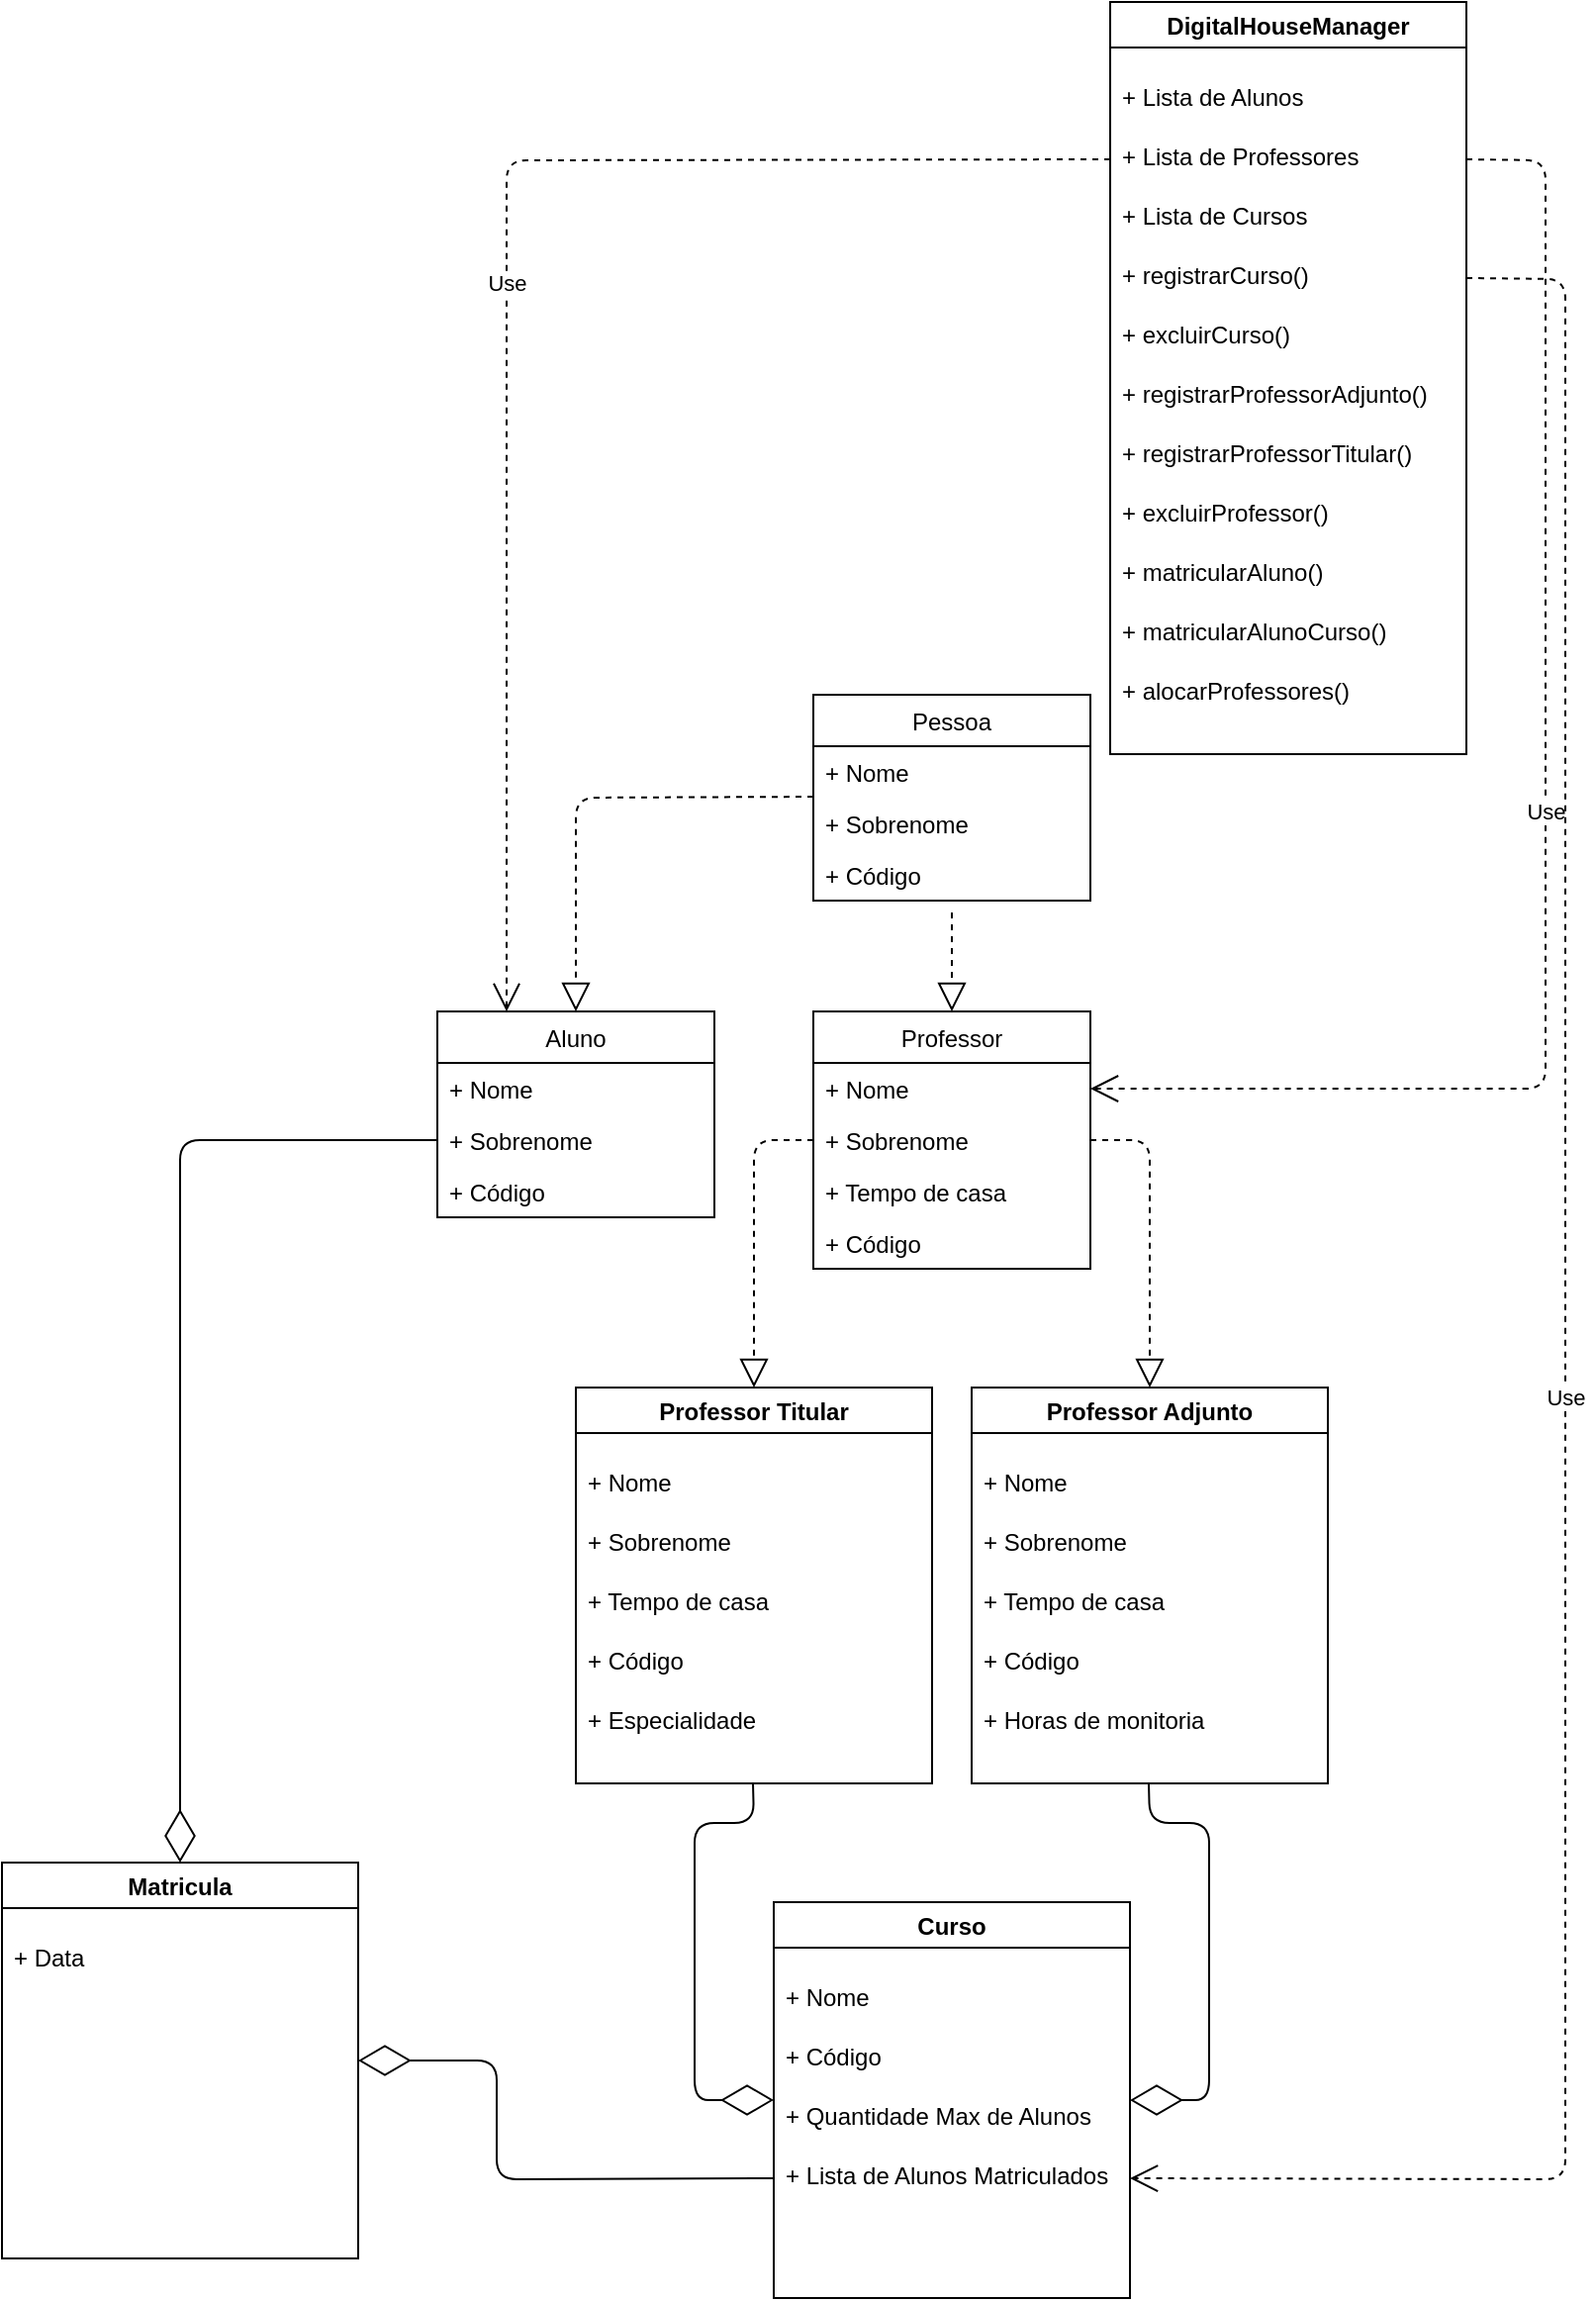 <mxfile version="14.6.6" type="embed" pages="3"><diagram id="CEzgyfS1ZEKbiMNEQ5bn" name="Page-1"><mxGraphModel dx="1148" dy="701" grid="1" gridSize="10" guides="1" tooltips="1" connect="1" arrows="1" fold="1" page="1" pageScale="1" pageWidth="827" pageHeight="1169" math="0" shadow="0"><root><mxCell id="0"/><mxCell id="1" parent="0"/><mxCell id="S0CsdJAvT5r21fd5XkQx-24" value="Aluno" style="swimlane;fontStyle=0;childLayout=stackLayout;horizontal=1;startSize=26;fillColor=none;horizontalStack=0;resizeParent=1;resizeParentMax=0;resizeLast=0;collapsible=1;marginBottom=0;" parent="1" vertex="1"><mxGeometry x="240" y="510" width="140" height="104" as="geometry"/></mxCell><mxCell id="S0CsdJAvT5r21fd5XkQx-26" value="+ Nome" style="text;strokeColor=none;fillColor=none;align=left;verticalAlign=top;spacingLeft=4;spacingRight=4;overflow=hidden;rotatable=0;points=[[0,0.5],[1,0.5]];portConstraint=eastwest;" parent="S0CsdJAvT5r21fd5XkQx-24" vertex="1"><mxGeometry y="26" width="140" height="26" as="geometry"/></mxCell><mxCell id="S0CsdJAvT5r21fd5XkQx-25" value="+ Sobrenome" style="text;strokeColor=none;fillColor=none;align=left;verticalAlign=top;spacingLeft=4;spacingRight=4;overflow=hidden;rotatable=0;points=[[0,0.5],[1,0.5]];portConstraint=eastwest;" parent="S0CsdJAvT5r21fd5XkQx-24" vertex="1"><mxGeometry y="52" width="140" height="26" as="geometry"/></mxCell><mxCell id="S0CsdJAvT5r21fd5XkQx-27" value="+ Código" style="text;strokeColor=none;fillColor=none;align=left;verticalAlign=top;spacingLeft=4;spacingRight=4;overflow=hidden;rotatable=0;points=[[0,0.5],[1,0.5]];portConstraint=eastwest;" parent="S0CsdJAvT5r21fd5XkQx-24" vertex="1"><mxGeometry y="78" width="140" height="26" as="geometry"/></mxCell><mxCell id="mtN1036-0Aml82Bo_X0W-26" value="Professor" style="swimlane;fontStyle=0;childLayout=stackLayout;horizontal=1;startSize=26;fillColor=none;horizontalStack=0;resizeParent=1;resizeParentMax=0;resizeLast=0;collapsible=1;marginBottom=0;" parent="1" vertex="1"><mxGeometry x="430" y="510" width="140" height="130" as="geometry"/></mxCell><mxCell id="mtN1036-0Aml82Bo_X0W-27" value="+ Nome" style="text;strokeColor=none;fillColor=none;align=left;verticalAlign=top;spacingLeft=4;spacingRight=4;overflow=hidden;rotatable=0;points=[[0,0.5],[1,0.5]];portConstraint=eastwest;" parent="mtN1036-0Aml82Bo_X0W-26" vertex="1"><mxGeometry y="26" width="140" height="26" as="geometry"/></mxCell><mxCell id="mtN1036-0Aml82Bo_X0W-28" value="+ Sobrenome" style="text;strokeColor=none;fillColor=none;align=left;verticalAlign=top;spacingLeft=4;spacingRight=4;overflow=hidden;rotatable=0;points=[[0,0.5],[1,0.5]];portConstraint=eastwest;" parent="mtN1036-0Aml82Bo_X0W-26" vertex="1"><mxGeometry y="52" width="140" height="26" as="geometry"/></mxCell><mxCell id="mtN1036-0Aml82Bo_X0W-29" value="+ Tempo de casa" style="text;fillColor=none;align=left;verticalAlign=top;spacingLeft=4;spacingRight=4;overflow=hidden;rotatable=0;points=[[0,0.5],[1,0.5]];portConstraint=eastwest;" parent="mtN1036-0Aml82Bo_X0W-26" vertex="1"><mxGeometry y="78" width="140" height="26" as="geometry"/></mxCell><mxCell id="mtN1036-0Aml82Bo_X0W-32" value="+ Código" style="text;strokeColor=none;fillColor=none;align=left;verticalAlign=top;spacingLeft=4;spacingRight=4;overflow=hidden;rotatable=0;points=[[0,0.5],[1,0.5]];portConstraint=eastwest;" parent="mtN1036-0Aml82Bo_X0W-26" vertex="1"><mxGeometry y="104" width="140" height="26" as="geometry"/></mxCell><mxCell id="mtN1036-0Aml82Bo_X0W-34" value="Pessoa" style="swimlane;fontStyle=0;childLayout=stackLayout;horizontal=1;startSize=26;fillColor=none;horizontalStack=0;resizeParent=1;resizeParentMax=0;resizeLast=0;collapsible=1;marginBottom=0;" parent="1" vertex="1"><mxGeometry x="430" y="350" width="140" height="104" as="geometry"/></mxCell><mxCell id="mtN1036-0Aml82Bo_X0W-35" value="+ Nome" style="text;strokeColor=none;fillColor=none;align=left;verticalAlign=top;spacingLeft=4;spacingRight=4;overflow=hidden;rotatable=0;points=[[0,0.5],[1,0.5]];portConstraint=eastwest;" parent="mtN1036-0Aml82Bo_X0W-34" vertex="1"><mxGeometry y="26" width="140" height="26" as="geometry"/></mxCell><mxCell id="mtN1036-0Aml82Bo_X0W-36" value="+ Sobrenome" style="text;strokeColor=none;fillColor=none;align=left;verticalAlign=top;spacingLeft=4;spacingRight=4;overflow=hidden;rotatable=0;points=[[0,0.5],[1,0.5]];portConstraint=eastwest;" parent="mtN1036-0Aml82Bo_X0W-34" vertex="1"><mxGeometry y="52" width="140" height="26" as="geometry"/></mxCell><mxCell id="mtN1036-0Aml82Bo_X0W-37" value="+ Código" style="text;strokeColor=none;fillColor=none;align=left;verticalAlign=top;spacingLeft=4;spacingRight=4;overflow=hidden;rotatable=0;points=[[0,0.5],[1,0.5]];portConstraint=eastwest;" parent="mtN1036-0Aml82Bo_X0W-34" vertex="1"><mxGeometry y="78" width="140" height="26" as="geometry"/></mxCell><mxCell id="mtN1036-0Aml82Bo_X0W-38" value="" style="endArrow=block;dashed=1;endFill=0;endSize=12;html=1;entryX=0.5;entryY=0;entryDx=0;entryDy=0;strokeWidth=1;rounded=1;shadow=0;sketch=0;jumpStyle=none;" parent="1" target="mtN1036-0Aml82Bo_X0W-26" edge="1"><mxGeometry width="160" relative="1" as="geometry"><mxPoint x="500" y="460" as="sourcePoint"/><mxPoint x="600" y="470" as="targetPoint"/></mxGeometry></mxCell><mxCell id="mtN1036-0Aml82Bo_X0W-39" value="" style="endArrow=block;dashed=1;endFill=0;endSize=12;html=1;shadow=0;strokeWidth=1;entryX=0.5;entryY=0;entryDx=0;entryDy=0;" parent="1" target="S0CsdJAvT5r21fd5XkQx-24" edge="1"><mxGeometry width="160" relative="1" as="geometry"><mxPoint x="430" y="401.5" as="sourcePoint"/><mxPoint x="220" y="402" as="targetPoint"/><Array as="points"><mxPoint x="310" y="402"/></Array></mxGeometry></mxCell><mxCell id="oIrv9wTdibyzk0VPh0hq-39" value="Professor Titular" style="swimlane;startSize=23;" parent="1" vertex="1"><mxGeometry x="310" y="700" width="180" height="200" as="geometry"/></mxCell><mxCell id="oIrv9wTdibyzk0VPh0hq-24" value="+ Nome" style="text;strokeColor=none;fillColor=none;align=left;verticalAlign=top;spacingLeft=4;spacingRight=4;overflow=hidden;rotatable=0;points=[[0,0.5],[1,0.5]];portConstraint=eastwest;" parent="oIrv9wTdibyzk0VPh0hq-39" vertex="1"><mxGeometry y="34.5" width="200" height="30" as="geometry"/></mxCell><mxCell id="oIrv9wTdibyzk0VPh0hq-41" value="+ Sobrenome" style="text;strokeColor=none;fillColor=none;align=left;verticalAlign=top;spacingLeft=4;spacingRight=4;overflow=hidden;rotatable=0;points=[[0,0.5],[1,0.5]];portConstraint=eastwest;" parent="oIrv9wTdibyzk0VPh0hq-39" vertex="1"><mxGeometry y="64.5" width="200" height="30" as="geometry"/></mxCell><mxCell id="oIrv9wTdibyzk0VPh0hq-42" value="+ Tempo de casa" style="text;strokeColor=none;fillColor=none;align=left;verticalAlign=top;spacingLeft=4;spacingRight=4;overflow=hidden;rotatable=0;points=[[0,0.5],[1,0.5]];portConstraint=eastwest;" parent="oIrv9wTdibyzk0VPh0hq-39" vertex="1"><mxGeometry y="94.5" width="200" height="30" as="geometry"/></mxCell><mxCell id="oIrv9wTdibyzk0VPh0hq-43" value="+ Código" style="text;strokeColor=none;fillColor=none;align=left;verticalAlign=top;spacingLeft=4;spacingRight=4;overflow=hidden;rotatable=0;points=[[0,0.5],[1,0.5]];portConstraint=eastwest;" parent="oIrv9wTdibyzk0VPh0hq-39" vertex="1"><mxGeometry y="124.5" width="200" height="30" as="geometry"/></mxCell><mxCell id="oIrv9wTdibyzk0VPh0hq-44" value="+ Especialidade" style="text;strokeColor=none;fillColor=none;align=left;verticalAlign=top;spacingLeft=4;spacingRight=4;overflow=hidden;rotatable=0;points=[[0,0.5],[1,0.5]];portConstraint=eastwest;" parent="oIrv9wTdibyzk0VPh0hq-39" vertex="1"><mxGeometry y="154.5" width="200" height="30" as="geometry"/></mxCell><mxCell id="oIrv9wTdibyzk0VPh0hq-45" value="Professor Adjunto" style="swimlane;startSize=23;" parent="1" vertex="1"><mxGeometry x="510" y="700" width="180" height="200" as="geometry"/></mxCell><mxCell id="oIrv9wTdibyzk0VPh0hq-46" value="+ Nome" style="text;strokeColor=none;fillColor=none;align=left;verticalAlign=top;spacingLeft=4;spacingRight=4;overflow=hidden;rotatable=0;points=[[0,0.5],[1,0.5]];portConstraint=eastwest;" parent="oIrv9wTdibyzk0VPh0hq-45" vertex="1"><mxGeometry y="34.5" width="200" height="30" as="geometry"/></mxCell><mxCell id="oIrv9wTdibyzk0VPh0hq-47" value="+ Sobrenome" style="text;strokeColor=none;fillColor=none;align=left;verticalAlign=top;spacingLeft=4;spacingRight=4;overflow=hidden;rotatable=0;points=[[0,0.5],[1,0.5]];portConstraint=eastwest;" parent="oIrv9wTdibyzk0VPh0hq-45" vertex="1"><mxGeometry y="64.5" width="200" height="30" as="geometry"/></mxCell><mxCell id="oIrv9wTdibyzk0VPh0hq-48" value="+ Tempo de casa" style="text;strokeColor=none;fillColor=none;align=left;verticalAlign=top;spacingLeft=4;spacingRight=4;overflow=hidden;rotatable=0;points=[[0,0.5],[1,0.5]];portConstraint=eastwest;" parent="oIrv9wTdibyzk0VPh0hq-45" vertex="1"><mxGeometry y="94.5" width="200" height="30" as="geometry"/></mxCell><mxCell id="oIrv9wTdibyzk0VPh0hq-49" value="+ Código" style="text;strokeColor=none;fillColor=none;align=left;verticalAlign=top;spacingLeft=4;spacingRight=4;overflow=hidden;rotatable=0;points=[[0,0.5],[1,0.5]];portConstraint=eastwest;" parent="oIrv9wTdibyzk0VPh0hq-45" vertex="1"><mxGeometry y="124.5" width="200" height="30" as="geometry"/></mxCell><mxCell id="oIrv9wTdibyzk0VPh0hq-50" value="+ Horas de monitoria" style="text;strokeColor=none;fillColor=none;align=left;verticalAlign=top;spacingLeft=4;spacingRight=4;overflow=hidden;rotatable=0;points=[[0,0.5],[1,0.5]];portConstraint=eastwest;" parent="oIrv9wTdibyzk0VPh0hq-45" vertex="1"><mxGeometry y="154.5" width="200" height="30" as="geometry"/></mxCell><mxCell id="oIrv9wTdibyzk0VPh0hq-51" value="" style="endArrow=block;dashed=1;endFill=0;endSize=12;html=1;entryX=0.5;entryY=0;entryDx=0;entryDy=0;exitX=1;exitY=0.5;exitDx=0;exitDy=0;" parent="1" source="mtN1036-0Aml82Bo_X0W-28" target="oIrv9wTdibyzk0VPh0hq-45" edge="1"><mxGeometry width="160" relative="1" as="geometry"><mxPoint x="570" y="580" as="sourcePoint"/><mxPoint x="730" y="580" as="targetPoint"/><Array as="points"><mxPoint x="600" y="575"/></Array></mxGeometry></mxCell><mxCell id="oIrv9wTdibyzk0VPh0hq-53" value="" style="endArrow=block;dashed=1;endFill=0;endSize=12;html=1;entryX=0.5;entryY=0;entryDx=0;entryDy=0;exitX=0;exitY=0.5;exitDx=0;exitDy=0;" parent="1" source="mtN1036-0Aml82Bo_X0W-28" target="oIrv9wTdibyzk0VPh0hq-39" edge="1"><mxGeometry width="160" relative="1" as="geometry"><mxPoint x="399.76" y="584" as="sourcePoint"/><mxPoint x="399.76" y="614" as="targetPoint"/><Array as="points"><mxPoint x="400" y="575"/></Array></mxGeometry></mxCell><mxCell id="oIrv9wTdibyzk0VPh0hq-66" value="" style="endArrow=diamondThin;endFill=0;endSize=24;html=1;strokeWidth=1;" parent="1" edge="1"><mxGeometry width="160" relative="1" as="geometry"><mxPoint x="599.5" y="900" as="sourcePoint"/><mxPoint x="590" y="1060" as="targetPoint"/><Array as="points"><mxPoint x="600" y="920"/><mxPoint x="630" y="920"/><mxPoint x="630" y="1060"/></Array></mxGeometry></mxCell><mxCell id="oIrv9wTdibyzk0VPh0hq-67" value="" style="endArrow=diamondThin;endFill=0;endSize=24;html=1;strokeWidth=1;" parent="1" edge="1"><mxGeometry width="160" relative="1" as="geometry"><mxPoint x="399.5" y="900" as="sourcePoint"/><mxPoint x="410" y="1060" as="targetPoint"/><Array as="points"><mxPoint x="400" y="920"/><mxPoint x="370" y="920"/><mxPoint x="370" y="1060"/></Array></mxGeometry></mxCell><mxCell id="k4V3ihr_i5Y-Pjru0V6B-3" value="Curso" style="swimlane;startSize=23;" parent="1" vertex="1"><mxGeometry x="410" y="960" width="180" height="200" as="geometry"/></mxCell><mxCell id="k4V3ihr_i5Y-Pjru0V6B-4" value="+ Nome" style="text;strokeColor=none;fillColor=none;align=left;verticalAlign=top;spacingLeft=4;spacingRight=4;overflow=hidden;rotatable=0;points=[[0,0.5],[1,0.5]];portConstraint=eastwest;" parent="k4V3ihr_i5Y-Pjru0V6B-3" vertex="1"><mxGeometry y="34.5" width="180" height="30" as="geometry"/></mxCell><mxCell id="k4V3ihr_i5Y-Pjru0V6B-5" value="+ Código" style="text;strokeColor=none;fillColor=none;align=left;verticalAlign=top;spacingLeft=4;spacingRight=4;overflow=hidden;rotatable=0;points=[[0,0.5],[1,0.5]];portConstraint=eastwest;" parent="k4V3ihr_i5Y-Pjru0V6B-3" vertex="1"><mxGeometry y="64.5" width="180" height="30" as="geometry"/></mxCell><mxCell id="k4V3ihr_i5Y-Pjru0V6B-6" value="+ Quantidade Max de Alunos" style="text;strokeColor=none;fillColor=none;align=left;verticalAlign=top;spacingLeft=4;spacingRight=4;overflow=hidden;rotatable=0;points=[[0,0.5],[1,0.5]];portConstraint=eastwest;" parent="k4V3ihr_i5Y-Pjru0V6B-3" vertex="1"><mxGeometry y="94.5" width="180" height="30" as="geometry"/></mxCell><mxCell id="k4V3ihr_i5Y-Pjru0V6B-7" value="+ Lista de Alunos Matriculados" style="text;strokeColor=none;fillColor=none;align=left;verticalAlign=top;spacingLeft=4;spacingRight=4;overflow=hidden;rotatable=0;points=[[0,0.5],[1,0.5]];portConstraint=eastwest;" parent="k4V3ihr_i5Y-Pjru0V6B-3" vertex="1"><mxGeometry y="124.5" width="180" height="30" as="geometry"/></mxCell><mxCell id="2" value="Matricula" style="swimlane;startSize=23;" parent="1" vertex="1"><mxGeometry x="20" y="940" width="180" height="200" as="geometry"/></mxCell><mxCell id="3" value="+ Data" style="text;strokeColor=none;fillColor=none;align=left;verticalAlign=top;spacingLeft=4;spacingRight=4;overflow=hidden;rotatable=0;points=[[0,0.5],[1,0.5]];portConstraint=eastwest;" parent="2" vertex="1"><mxGeometry y="34.5" width="180" height="30" as="geometry"/></mxCell><mxCell id="10" value="" style="endArrow=diamondThin;endFill=0;endSize=24;html=1;entryX=0.5;entryY=0;entryDx=0;entryDy=0;exitX=0;exitY=0.5;exitDx=0;exitDy=0;" parent="1" source="S0CsdJAvT5r21fd5XkQx-25" target="2" edge="1"><mxGeometry width="160" relative="1" as="geometry"><mxPoint x="50" y="574.5" as="sourcePoint"/><mxPoint x="210" y="574.5" as="targetPoint"/><Array as="points"><mxPoint x="110" y="575"/></Array></mxGeometry></mxCell><mxCell id="11" value="" style="endArrow=diamondThin;endFill=0;endSize=24;html=1;entryX=1;entryY=0.5;entryDx=0;entryDy=0;exitX=0;exitY=0.5;exitDx=0;exitDy=0;" parent="1" source="k4V3ihr_i5Y-Pjru0V6B-7" target="2" edge="1"><mxGeometry width="160" relative="1" as="geometry"><mxPoint x="330" y="660" as="sourcePoint"/><mxPoint x="190" y="785" as="targetPoint"/><Array as="points"><mxPoint x="270" y="1100"/><mxPoint x="270" y="1040"/></Array></mxGeometry></mxCell><mxCell id="12" value="DigitalHouseManager" style="swimlane;startSize=23;" parent="1" vertex="1"><mxGeometry x="580" width="180" height="380" as="geometry"/></mxCell><mxCell id="13" value="+ Lista de Alunos" style="text;strokeColor=none;fillColor=none;align=left;verticalAlign=top;spacingLeft=4;spacingRight=4;overflow=hidden;rotatable=0;points=[[0,0.5],[1,0.5]];portConstraint=eastwest;" parent="12" vertex="1"><mxGeometry y="34.5" width="180" height="30" as="geometry"/></mxCell><mxCell id="14" value="+ Lista de Professores" style="text;strokeColor=none;fillColor=none;align=left;verticalAlign=top;spacingLeft=4;spacingRight=4;overflow=hidden;rotatable=0;points=[[0,0.5],[1,0.5]];portConstraint=eastwest;" parent="12" vertex="1"><mxGeometry y="64.5" width="180" height="30" as="geometry"/></mxCell><mxCell id="15" value="+ Lista de Cursos" style="text;strokeColor=none;fillColor=none;align=left;verticalAlign=top;spacingLeft=4;spacingRight=4;overflow=hidden;rotatable=0;points=[[0,0.5],[1,0.5]];portConstraint=eastwest;" parent="12" vertex="1"><mxGeometry y="94.5" width="180" height="30" as="geometry"/></mxCell><mxCell id="21" value="+ registrarCurso()" style="text;strokeColor=none;fillColor=none;align=left;verticalAlign=top;spacingLeft=4;spacingRight=4;overflow=hidden;rotatable=0;points=[[0,0.5],[1,0.5]];portConstraint=eastwest;" vertex="1" parent="12"><mxGeometry y="124.5" width="180" height="30" as="geometry"/></mxCell><mxCell id="22" value="+ excluirCurso()" style="text;strokeColor=none;fillColor=none;align=left;verticalAlign=top;spacingLeft=4;spacingRight=4;overflow=hidden;rotatable=0;points=[[0,0.5],[1,0.5]];portConstraint=eastwest;" vertex="1" parent="12"><mxGeometry y="154.5" width="180" height="30" as="geometry"/></mxCell><mxCell id="23" value="+ registrarProfessorAdjunto()" style="text;strokeColor=none;fillColor=none;align=left;verticalAlign=top;spacingLeft=4;spacingRight=4;overflow=hidden;rotatable=0;points=[[0,0.5],[1,0.5]];portConstraint=eastwest;" vertex="1" parent="12"><mxGeometry y="184.5" width="180" height="30" as="geometry"/></mxCell><mxCell id="24" value="+ registrarProfessorTitular()" style="text;strokeColor=none;fillColor=none;align=left;verticalAlign=top;spacingLeft=4;spacingRight=4;overflow=hidden;rotatable=0;points=[[0,0.5],[1,0.5]];portConstraint=eastwest;" vertex="1" parent="12"><mxGeometry y="214.5" width="180" height="30" as="geometry"/></mxCell><mxCell id="25" value="+ excluirProfessor()" style="text;strokeColor=none;fillColor=none;align=left;verticalAlign=top;spacingLeft=4;spacingRight=4;overflow=hidden;rotatable=0;points=[[0,0.5],[1,0.5]];portConstraint=eastwest;" vertex="1" parent="12"><mxGeometry y="244.5" width="180" height="30" as="geometry"/></mxCell><mxCell id="26" value="+ matricularAluno()" style="text;strokeColor=none;fillColor=none;align=left;verticalAlign=top;spacingLeft=4;spacingRight=4;overflow=hidden;rotatable=0;points=[[0,0.5],[1,0.5]];portConstraint=eastwest;" vertex="1" parent="12"><mxGeometry y="274.5" width="180" height="30" as="geometry"/></mxCell><mxCell id="27" value="+ matricularAlunoCurso()" style="text;strokeColor=none;fillColor=none;align=left;verticalAlign=top;spacingLeft=4;spacingRight=4;overflow=hidden;rotatable=0;points=[[0,0.5],[1,0.5]];portConstraint=eastwest;" vertex="1" parent="12"><mxGeometry y="304.5" width="180" height="30" as="geometry"/></mxCell><mxCell id="28" value="+ alocarProfessores()" style="text;strokeColor=none;fillColor=none;align=left;verticalAlign=top;spacingLeft=4;spacingRight=4;overflow=hidden;rotatable=0;points=[[0,0.5],[1,0.5]];portConstraint=eastwest;" vertex="1" parent="12"><mxGeometry y="334.5" width="180" height="30" as="geometry"/></mxCell><mxCell id="18" value="Use" style="endArrow=open;endSize=12;dashed=1;html=1;entryX=0.25;entryY=0;entryDx=0;entryDy=0;exitX=0;exitY=0.5;exitDx=0;exitDy=0;" parent="1" source="14" target="S0CsdJAvT5r21fd5XkQx-24" edge="1"><mxGeometry width="160" relative="1" as="geometry"><mxPoint x="300" y="120" as="sourcePoint"/><mxPoint x="460" y="120" as="targetPoint"/><Array as="points"><mxPoint x="275" y="80"/></Array></mxGeometry></mxCell><mxCell id="19" value="Use" style="endArrow=open;endSize=12;dashed=1;html=1;exitX=1;exitY=0.5;exitDx=0;exitDy=0;entryX=1;entryY=0.5;entryDx=0;entryDy=0;" parent="1" source="14" target="mtN1036-0Aml82Bo_X0W-27" edge="1"><mxGeometry width="160" relative="1" as="geometry"><mxPoint x="760" y="120" as="sourcePoint"/><mxPoint x="880" y="120" as="targetPoint"/><Array as="points"><mxPoint x="800" y="80"/><mxPoint x="800" y="549"/></Array></mxGeometry></mxCell><mxCell id="20" value="Use" style="endArrow=open;endSize=12;dashed=1;html=1;exitX=1;exitY=0.5;exitDx=0;exitDy=0;entryX=1;entryY=0.5;entryDx=0;entryDy=0;" parent="1" target="k4V3ihr_i5Y-Pjru0V6B-7" edge="1" source="21"><mxGeometry width="160" relative="1" as="geometry"><mxPoint x="700" y="160" as="sourcePoint"/><mxPoint x="570" y="559.5" as="targetPoint"/><Array as="points"><mxPoint x="810" y="140"/><mxPoint x="810" y="1100"/></Array></mxGeometry></mxCell></root></mxGraphModel></diagram><diagram id="fzf1Q0286Iwjel0q1VAe" name="Page-2"><mxGraphModel dx="981" dy="526" grid="1" gridSize="10" guides="1" tooltips="1" connect="1" arrows="1" fold="1" page="1" pageScale="1" pageWidth="827" pageHeight="1169" math="0" shadow="0"><root><mxCell id="bYKJvCfBuwUYdbz-hcBb-0"/><mxCell id="bYKJvCfBuwUYdbz-hcBb-1" parent="bYKJvCfBuwUYdbz-hcBb-0"/><mxCell id="bYKJvCfBuwUYdbz-hcBb-2" value="Mamífero" style="swimlane;fontStyle=0;childLayout=stackLayout;horizontal=1;startSize=26;fillColor=none;horizontalStack=0;resizeParent=1;resizeParentMax=0;resizeLast=0;collapsible=1;marginBottom=0;strokeColor=#000000;" vertex="1" parent="bYKJvCfBuwUYdbz-hcBb-1"><mxGeometry x="350" width="140" height="190" as="geometry"/></mxCell><mxCell id="bYKJvCfBuwUYdbz-hcBb-3" value="+ Glândulas mamarias" style="text;strokeColor=none;fillColor=none;align=left;verticalAlign=top;spacingLeft=4;spacingRight=4;overflow=hidden;rotatable=0;points=[[0,0.5],[1,0.5]];portConstraint=eastwest;" vertex="1" parent="bYKJvCfBuwUYdbz-hcBb-2"><mxGeometry y="26" width="140" height="26" as="geometry"/></mxCell><mxCell id="bYKJvCfBuwUYdbz-hcBb-4" value="+ Corpo com pelos" style="text;strokeColor=none;fillColor=none;align=left;verticalAlign=top;spacingLeft=4;spacingRight=4;overflow=hidden;rotatable=0;points=[[0,0.5],[1,0.5]];portConstraint=eastwest;" vertex="1" parent="bYKJvCfBuwUYdbz-hcBb-2"><mxGeometry y="52" width="140" height="26" as="geometry"/></mxCell><mxCell id="bYKJvCfBuwUYdbz-hcBb-5" value="+ Correr" style="text;strokeColor=none;fillColor=none;align=left;verticalAlign=top;spacingLeft=4;spacingRight=4;overflow=hidden;rotatable=0;points=[[0,0.5],[1,0.5]];portConstraint=eastwest;" vertex="1" parent="bYKJvCfBuwUYdbz-hcBb-2"><mxGeometry y="78" width="140" height="26" as="geometry"/></mxCell><mxCell id="oJP6TJ0Ua6mEwM99TovI-13" value="Classname" style="swimlane;fontStyle=1;align=center;verticalAlign=top;childLayout=stackLayout;horizontal=1;startSize=26;horizontalStack=0;resizeParent=1;resizeParentMax=0;resizeLast=0;collapsible=1;marginBottom=0;strokeColor=#000000;" vertex="1" parent="bYKJvCfBuwUYdbz-hcBb-2"><mxGeometry y="104" width="140" height="86" as="geometry"/></mxCell><mxCell id="oJP6TJ0Ua6mEwM99TovI-14" value="+ field: type" style="text;strokeColor=none;fillColor=none;align=left;verticalAlign=top;spacingLeft=4;spacingRight=4;overflow=hidden;rotatable=0;points=[[0,0.5],[1,0.5]];portConstraint=eastwest;" vertex="1" parent="oJP6TJ0Ua6mEwM99TovI-13"><mxGeometry y="26" width="140" height="26" as="geometry"/></mxCell><mxCell id="oJP6TJ0Ua6mEwM99TovI-15" value="" style="line;strokeWidth=1;fillColor=none;align=left;verticalAlign=middle;spacingTop=-1;spacingLeft=3;spacingRight=3;rotatable=0;labelPosition=right;points=[];portConstraint=eastwest;" vertex="1" parent="oJP6TJ0Ua6mEwM99TovI-13"><mxGeometry y="52" width="140" height="8" as="geometry"/></mxCell><mxCell id="oJP6TJ0Ua6mEwM99TovI-16" value="+ method(type): type" style="text;strokeColor=none;fillColor=none;align=left;verticalAlign=top;spacingLeft=4;spacingRight=4;overflow=hidden;rotatable=0;points=[[0,0.5],[1,0.5]];portConstraint=eastwest;" vertex="1" parent="oJP6TJ0Ua6mEwM99TovI-13"><mxGeometry y="60" width="140" height="26" as="geometry"/></mxCell><mxCell id="oJP6TJ0Ua6mEwM99TovI-0" value="Cachorro" style="swimlane;fontStyle=1;align=center;verticalAlign=top;childLayout=stackLayout;horizontal=1;startSize=26;horizontalStack=0;resizeParent=1;resizeParentMax=0;resizeLast=0;collapsible=1;marginBottom=0;strokeColor=#000000;" vertex="1" parent="bYKJvCfBuwUYdbz-hcBb-1"><mxGeometry x="80" y="200" width="160" height="86" as="geometry"/></mxCell><mxCell id="oJP6TJ0Ua6mEwM99TovI-1" value="+ field: type" style="text;strokeColor=none;fillColor=none;align=left;verticalAlign=top;spacingLeft=4;spacingRight=4;overflow=hidden;rotatable=0;points=[[0,0.5],[1,0.5]];portConstraint=eastwest;" vertex="1" parent="oJP6TJ0Ua6mEwM99TovI-0"><mxGeometry y="26" width="160" height="26" as="geometry"/></mxCell><mxCell id="oJP6TJ0Ua6mEwM99TovI-2" value="" style="line;strokeWidth=1;fillColor=none;align=left;verticalAlign=middle;spacingTop=-1;spacingLeft=3;spacingRight=3;rotatable=0;labelPosition=right;points=[];portConstraint=eastwest;" vertex="1" parent="oJP6TJ0Ua6mEwM99TovI-0"><mxGeometry y="52" width="160" height="8" as="geometry"/></mxCell><mxCell id="oJP6TJ0Ua6mEwM99TovI-3" value="+ method(type): type" style="text;strokeColor=none;fillColor=none;align=left;verticalAlign=top;spacingLeft=4;spacingRight=4;overflow=hidden;rotatable=0;points=[[0,0.5],[1,0.5]];portConstraint=eastwest;" vertex="1" parent="oJP6TJ0Ua6mEwM99TovI-0"><mxGeometry y="60" width="160" height="26" as="geometry"/></mxCell><mxCell id="oJP6TJ0Ua6mEwM99TovI-4" value="Gato" style="swimlane;fontStyle=1;align=center;verticalAlign=top;childLayout=stackLayout;horizontal=1;startSize=26;horizontalStack=0;resizeParent=1;resizeParentMax=0;resizeLast=0;collapsible=1;marginBottom=0;strokeColor=#000000;" vertex="1" parent="bYKJvCfBuwUYdbz-hcBb-1"><mxGeometry x="340" y="200" width="160" height="86" as="geometry"/></mxCell><mxCell id="oJP6TJ0Ua6mEwM99TovI-5" value="+ field: type" style="text;strokeColor=none;fillColor=none;align=left;verticalAlign=top;spacingLeft=4;spacingRight=4;overflow=hidden;rotatable=0;points=[[0,0.5],[1,0.5]];portConstraint=eastwest;" vertex="1" parent="oJP6TJ0Ua6mEwM99TovI-4"><mxGeometry y="26" width="160" height="26" as="geometry"/></mxCell><mxCell id="oJP6TJ0Ua6mEwM99TovI-6" value="" style="line;strokeWidth=1;fillColor=none;align=left;verticalAlign=middle;spacingTop=-1;spacingLeft=3;spacingRight=3;rotatable=0;labelPosition=right;points=[];portConstraint=eastwest;" vertex="1" parent="oJP6TJ0Ua6mEwM99TovI-4"><mxGeometry y="52" width="160" height="8" as="geometry"/></mxCell><mxCell id="oJP6TJ0Ua6mEwM99TovI-7" value="+ method(type): type" style="text;strokeColor=none;fillColor=none;align=left;verticalAlign=top;spacingLeft=4;spacingRight=4;overflow=hidden;rotatable=0;points=[[0,0.5],[1,0.5]];portConstraint=eastwest;" vertex="1" parent="oJP6TJ0Ua6mEwM99TovI-4"><mxGeometry y="60" width="160" height="26" as="geometry"/></mxCell><mxCell id="oJP6TJ0Ua6mEwM99TovI-8" value="Ser Humano" style="swimlane;fontStyle=1;align=center;verticalAlign=top;childLayout=stackLayout;horizontal=1;startSize=26;horizontalStack=0;resizeParent=1;resizeParentMax=0;resizeLast=0;collapsible=1;marginBottom=0;strokeColor=#000000;" vertex="1" parent="bYKJvCfBuwUYdbz-hcBb-1"><mxGeometry x="620" y="200" width="160" height="86" as="geometry"/></mxCell><mxCell id="oJP6TJ0Ua6mEwM99TovI-9" value="+ field: type" style="text;strokeColor=none;fillColor=none;align=left;verticalAlign=top;spacingLeft=4;spacingRight=4;overflow=hidden;rotatable=0;points=[[0,0.5],[1,0.5]];portConstraint=eastwest;" vertex="1" parent="oJP6TJ0Ua6mEwM99TovI-8"><mxGeometry y="26" width="160" height="26" as="geometry"/></mxCell><mxCell id="oJP6TJ0Ua6mEwM99TovI-10" value="" style="line;strokeWidth=1;fillColor=none;align=left;verticalAlign=middle;spacingTop=-1;spacingLeft=3;spacingRight=3;rotatable=0;labelPosition=right;points=[];portConstraint=eastwest;" vertex="1" parent="oJP6TJ0Ua6mEwM99TovI-8"><mxGeometry y="52" width="160" height="8" as="geometry"/></mxCell><mxCell id="oJP6TJ0Ua6mEwM99TovI-11" value="+ method(type): type" style="text;strokeColor=none;fillColor=none;align=left;verticalAlign=top;spacingLeft=4;spacingRight=4;overflow=hidden;rotatable=0;points=[[0,0.5],[1,0.5]];portConstraint=eastwest;" vertex="1" parent="oJP6TJ0Ua6mEwM99TovI-8"><mxGeometry y="60" width="160" height="26" as="geometry"/></mxCell></root></mxGraphModel></diagram><diagram id="vQ6QJAtk1Fx9QSZT2JK1" name="Page-3"><mxGraphModel dx="1422" dy="762" grid="1" gridSize="10" guides="1" tooltips="1" connect="1" arrows="1" fold="1" page="1" pageScale="1" pageWidth="827" pageHeight="1169" math="0" shadow="0"><root><mxCell id="XJTQxy6DdI8myOnTarFJ-0"/><mxCell id="XJTQxy6DdI8myOnTarFJ-1" parent="XJTQxy6DdI8myOnTarFJ-0"/><mxCell id="XJTQxy6DdI8myOnTarFJ-6" value="Usuario" style="swimlane;fontStyle=1;align=center;verticalAlign=top;childLayout=stackLayout;horizontal=1;startSize=26;horizontalStack=0;resizeParent=1;resizeParentMax=0;resizeLast=0;collapsible=1;marginBottom=0;" vertex="1" parent="XJTQxy6DdI8myOnTarFJ-1"><mxGeometry x="330" y="40" width="160" height="86" as="geometry"/></mxCell><mxCell id="XJTQxy6DdI8myOnTarFJ-7" value="+ field: type" style="text;strokeColor=none;fillColor=none;align=left;verticalAlign=top;spacingLeft=4;spacingRight=4;overflow=hidden;rotatable=0;points=[[0,0.5],[1,0.5]];portConstraint=eastwest;" vertex="1" parent="XJTQxy6DdI8myOnTarFJ-6"><mxGeometry y="26" width="160" height="26" as="geometry"/></mxCell><mxCell id="XJTQxy6DdI8myOnTarFJ-8" value="" style="line;strokeWidth=1;fillColor=none;align=left;verticalAlign=middle;spacingTop=-1;spacingLeft=3;spacingRight=3;rotatable=0;labelPosition=right;points=[];portConstraint=eastwest;" vertex="1" parent="XJTQxy6DdI8myOnTarFJ-6"><mxGeometry y="52" width="160" height="8" as="geometry"/></mxCell><mxCell id="XJTQxy6DdI8myOnTarFJ-9" value="+ method(type): type" style="text;strokeColor=none;fillColor=none;align=left;verticalAlign=top;spacingLeft=4;spacingRight=4;overflow=hidden;rotatable=0;points=[[0,0.5],[1,0.5]];portConstraint=eastwest;" vertex="1" parent="XJTQxy6DdI8myOnTarFJ-6"><mxGeometry y="60" width="160" height="26" as="geometry"/></mxCell><mxCell id="XJTQxy6DdI8myOnTarFJ-14" value="Produto" style="swimlane;fontStyle=1;align=center;verticalAlign=top;childLayout=stackLayout;horizontal=1;startSize=26;horizontalStack=0;resizeParent=1;resizeParentMax=0;resizeLast=0;collapsible=1;marginBottom=0;" vertex="1" parent="XJTQxy6DdI8myOnTarFJ-1"><mxGeometry x="540" y="170" width="160" height="134" as="geometry"/></mxCell><mxCell id="XJTQxy6DdI8myOnTarFJ-15" value="+ id&#10;+ valorProduto&#10;+descrição" style="text;strokeColor=none;fillColor=none;align=left;verticalAlign=top;spacingLeft=4;spacingRight=4;overflow=hidden;rotatable=0;points=[[0,0.5],[1,0.5]];portConstraint=eastwest;" vertex="1" parent="XJTQxy6DdI8myOnTarFJ-14"><mxGeometry y="26" width="160" height="74" as="geometry"/></mxCell><mxCell id="XJTQxy6DdI8myOnTarFJ-16" value="" style="line;strokeWidth=1;fillColor=none;align=left;verticalAlign=middle;spacingTop=-1;spacingLeft=3;spacingRight=3;rotatable=0;labelPosition=right;points=[];portConstraint=eastwest;" vertex="1" parent="XJTQxy6DdI8myOnTarFJ-14"><mxGeometry y="100" width="160" height="8" as="geometry"/></mxCell><mxCell id="XJTQxy6DdI8myOnTarFJ-17" value="+ method(type): type" style="text;strokeColor=none;fillColor=none;align=left;verticalAlign=top;spacingLeft=4;spacingRight=4;overflow=hidden;rotatable=0;points=[[0,0.5],[1,0.5]];portConstraint=eastwest;" vertex="1" parent="XJTQxy6DdI8myOnTarFJ-14"><mxGeometry y="108" width="160" height="26" as="geometry"/></mxCell><mxCell id="XJTQxy6DdI8myOnTarFJ-18" value="Combo" style="swimlane;fontStyle=1;align=center;verticalAlign=top;childLayout=stackLayout;horizontal=1;startSize=26;horizontalStack=0;resizeParent=1;resizeParentMax=0;resizeLast=0;collapsible=1;marginBottom=0;" vertex="1" parent="XJTQxy6DdI8myOnTarFJ-1"><mxGeometry x="334" y="490" width="160" height="86" as="geometry"/></mxCell><mxCell id="XJTQxy6DdI8myOnTarFJ-19" value="+ field: type" style="text;strokeColor=none;fillColor=none;align=left;verticalAlign=top;spacingLeft=4;spacingRight=4;overflow=hidden;rotatable=0;points=[[0,0.5],[1,0.5]];portConstraint=eastwest;" vertex="1" parent="XJTQxy6DdI8myOnTarFJ-18"><mxGeometry y="26" width="160" height="26" as="geometry"/></mxCell><mxCell id="XJTQxy6DdI8myOnTarFJ-20" value="" style="line;strokeWidth=1;fillColor=none;align=left;verticalAlign=middle;spacingTop=-1;spacingLeft=3;spacingRight=3;rotatable=0;labelPosition=right;points=[];portConstraint=eastwest;" vertex="1" parent="XJTQxy6DdI8myOnTarFJ-18"><mxGeometry y="52" width="160" height="8" as="geometry"/></mxCell><mxCell id="XJTQxy6DdI8myOnTarFJ-21" value="+ method(type): type" style="text;strokeColor=none;fillColor=none;align=left;verticalAlign=top;spacingLeft=4;spacingRight=4;overflow=hidden;rotatable=0;points=[[0,0.5],[1,0.5]];portConstraint=eastwest;" vertex="1" parent="XJTQxy6DdI8myOnTarFJ-18"><mxGeometry y="60" width="160" height="26" as="geometry"/></mxCell><mxCell id="XJTQxy6DdI8myOnTarFJ-22" value="Carrinho" style="swimlane;fontStyle=1;align=center;verticalAlign=top;childLayout=stackLayout;horizontal=1;startSize=26;horizontalStack=0;resizeParent=1;resizeParentMax=0;resizeLast=0;collapsible=1;marginBottom=0;" vertex="1" parent="XJTQxy6DdI8myOnTarFJ-1"><mxGeometry x="70" y="180" width="170" height="150" as="geometry"/></mxCell><mxCell id="XJTQxy6DdI8myOnTarFJ-23" value="+ field: type" style="text;strokeColor=none;fillColor=none;align=left;verticalAlign=top;spacingLeft=4;spacingRight=4;overflow=hidden;rotatable=0;points=[[0,0.5],[1,0.5]];portConstraint=eastwest;" vertex="1" parent="XJTQxy6DdI8myOnTarFJ-22"><mxGeometry y="26" width="170" height="26" as="geometry"/></mxCell><mxCell id="XJTQxy6DdI8myOnTarFJ-24" value="" style="line;strokeWidth=1;fillColor=none;align=left;verticalAlign=middle;spacingTop=-1;spacingLeft=3;spacingRight=3;rotatable=0;labelPosition=right;points=[];portConstraint=eastwest;" vertex="1" parent="XJTQxy6DdI8myOnTarFJ-22"><mxGeometry y="52" width="170" height="8" as="geometry"/></mxCell><mxCell id="XJTQxy6DdI8myOnTarFJ-25" value="+ mostrarValorComprar()&#10;+ adicionarProduto()&#10;+ removerProduto()" style="text;strokeColor=none;fillColor=none;align=left;verticalAlign=top;spacingLeft=4;spacingRight=4;overflow=hidden;rotatable=0;points=[[0,0.5],[1,0.5]];portConstraint=eastwest;" vertex="1" parent="XJTQxy6DdI8myOnTarFJ-22"><mxGeometry y="60" width="170" height="90" as="geometry"/></mxCell></root></mxGraphModel></diagram></mxfile>